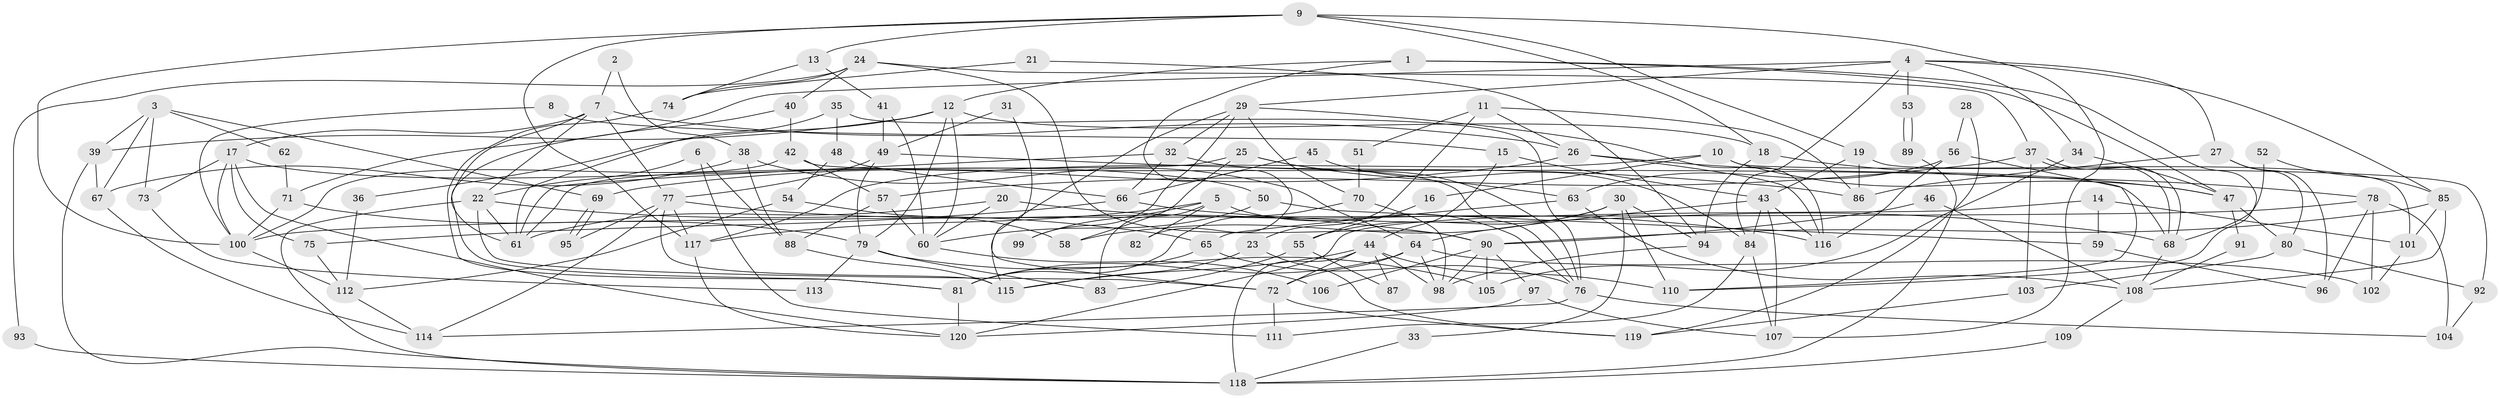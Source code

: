 // coarse degree distribution, {6: 0.14473684210526316, 2: 0.14473684210526316, 11: 0.02631578947368421, 5: 0.11842105263157894, 3: 0.21052631578947367, 9: 0.039473684210526314, 4: 0.14473684210526316, 8: 0.05263157894736842, 7: 0.10526315789473684, 10: 0.013157894736842105}
// Generated by graph-tools (version 1.1) at 2025/52/02/27/25 19:52:04]
// undirected, 120 vertices, 240 edges
graph export_dot {
graph [start="1"]
  node [color=gray90,style=filled];
  1;
  2;
  3;
  4;
  5;
  6;
  7;
  8;
  9;
  10;
  11;
  12;
  13;
  14;
  15;
  16;
  17;
  18;
  19;
  20;
  21;
  22;
  23;
  24;
  25;
  26;
  27;
  28;
  29;
  30;
  31;
  32;
  33;
  34;
  35;
  36;
  37;
  38;
  39;
  40;
  41;
  42;
  43;
  44;
  45;
  46;
  47;
  48;
  49;
  50;
  51;
  52;
  53;
  54;
  55;
  56;
  57;
  58;
  59;
  60;
  61;
  62;
  63;
  64;
  65;
  66;
  67;
  68;
  69;
  70;
  71;
  72;
  73;
  74;
  75;
  76;
  77;
  78;
  79;
  80;
  81;
  82;
  83;
  84;
  85;
  86;
  87;
  88;
  89;
  90;
  91;
  92;
  93;
  94;
  95;
  96;
  97;
  98;
  99;
  100;
  101;
  102;
  103;
  104;
  105;
  106;
  107;
  108;
  109;
  110;
  111;
  112;
  113;
  114;
  115;
  116;
  117;
  118;
  119;
  120;
  1 -- 47;
  1 -- 12;
  1 -- 82;
  1 -- 110;
  2 -- 7;
  2 -- 38;
  3 -- 39;
  3 -- 69;
  3 -- 62;
  3 -- 67;
  3 -- 73;
  4 -- 27;
  4 -- 84;
  4 -- 29;
  4 -- 34;
  4 -- 53;
  4 -- 71;
  4 -- 85;
  5 -- 117;
  5 -- 76;
  5 -- 82;
  5 -- 83;
  5 -- 99;
  6 -- 88;
  6 -- 22;
  6 -- 111;
  7 -- 17;
  7 -- 22;
  7 -- 26;
  7 -- 61;
  7 -- 77;
  8 -- 100;
  8 -- 15;
  9 -- 117;
  9 -- 107;
  9 -- 13;
  9 -- 18;
  9 -- 19;
  9 -- 100;
  10 -- 47;
  10 -- 117;
  10 -- 16;
  10 -- 92;
  11 -- 26;
  11 -- 86;
  11 -- 23;
  11 -- 51;
  12 -- 39;
  12 -- 79;
  12 -- 18;
  12 -- 36;
  12 -- 60;
  13 -- 74;
  13 -- 41;
  14 -- 120;
  14 -- 101;
  14 -- 59;
  15 -- 44;
  15 -- 43;
  16 -- 55;
  17 -- 100;
  17 -- 75;
  17 -- 50;
  17 -- 73;
  17 -- 120;
  18 -- 78;
  18 -- 94;
  19 -- 43;
  19 -- 86;
  19 -- 101;
  20 -- 60;
  20 -- 61;
  20 -- 116;
  21 -- 74;
  21 -- 94;
  22 -- 65;
  22 -- 61;
  22 -- 72;
  22 -- 118;
  23 -- 115;
  23 -- 119;
  24 -- 37;
  24 -- 90;
  24 -- 40;
  24 -- 74;
  24 -- 93;
  25 -- 76;
  25 -- 63;
  25 -- 58;
  25 -- 61;
  26 -- 116;
  26 -- 47;
  26 -- 69;
  27 -- 86;
  27 -- 80;
  27 -- 96;
  28 -- 119;
  28 -- 56;
  29 -- 32;
  29 -- 70;
  29 -- 99;
  29 -- 115;
  29 -- 116;
  30 -- 110;
  30 -- 94;
  30 -- 33;
  30 -- 55;
  30 -- 58;
  31 -- 49;
  31 -- 72;
  32 -- 66;
  32 -- 61;
  32 -- 76;
  33 -- 118;
  34 -- 105;
  34 -- 47;
  35 -- 76;
  35 -- 61;
  35 -- 48;
  36 -- 112;
  37 -- 68;
  37 -- 68;
  37 -- 57;
  37 -- 103;
  38 -- 64;
  38 -- 67;
  38 -- 88;
  39 -- 118;
  39 -- 67;
  40 -- 81;
  40 -- 42;
  41 -- 60;
  41 -- 49;
  42 -- 57;
  42 -- 68;
  42 -- 100;
  43 -- 116;
  43 -- 64;
  43 -- 84;
  43 -- 107;
  44 -- 72;
  44 -- 115;
  44 -- 87;
  44 -- 98;
  44 -- 110;
  44 -- 118;
  45 -- 66;
  45 -- 84;
  46 -- 90;
  46 -- 108;
  47 -- 80;
  47 -- 91;
  48 -- 54;
  48 -- 66;
  49 -- 77;
  49 -- 79;
  49 -- 86;
  50 -- 59;
  50 -- 60;
  51 -- 70;
  52 -- 85;
  52 -- 68;
  53 -- 89;
  53 -- 89;
  54 -- 58;
  54 -- 112;
  55 -- 83;
  55 -- 87;
  56 -- 110;
  56 -- 116;
  56 -- 63;
  57 -- 88;
  57 -- 60;
  59 -- 96;
  60 -- 106;
  62 -- 71;
  63 -- 108;
  63 -- 65;
  64 -- 72;
  64 -- 98;
  64 -- 81;
  64 -- 102;
  65 -- 81;
  65 -- 76;
  66 -- 68;
  66 -- 75;
  67 -- 114;
  68 -- 108;
  69 -- 95;
  69 -- 95;
  70 -- 98;
  70 -- 81;
  71 -- 100;
  71 -- 79;
  72 -- 119;
  72 -- 111;
  73 -- 113;
  74 -- 81;
  75 -- 112;
  76 -- 104;
  76 -- 114;
  77 -- 90;
  77 -- 95;
  77 -- 114;
  77 -- 115;
  77 -- 117;
  78 -- 100;
  78 -- 96;
  78 -- 102;
  78 -- 104;
  79 -- 83;
  79 -- 105;
  79 -- 113;
  80 -- 92;
  80 -- 103;
  81 -- 120;
  84 -- 111;
  84 -- 107;
  85 -- 101;
  85 -- 90;
  85 -- 108;
  88 -- 115;
  89 -- 118;
  90 -- 97;
  90 -- 98;
  90 -- 105;
  90 -- 106;
  91 -- 108;
  92 -- 104;
  93 -- 118;
  94 -- 98;
  97 -- 107;
  97 -- 120;
  100 -- 112;
  101 -- 102;
  103 -- 119;
  108 -- 109;
  109 -- 118;
  112 -- 114;
  117 -- 120;
}
